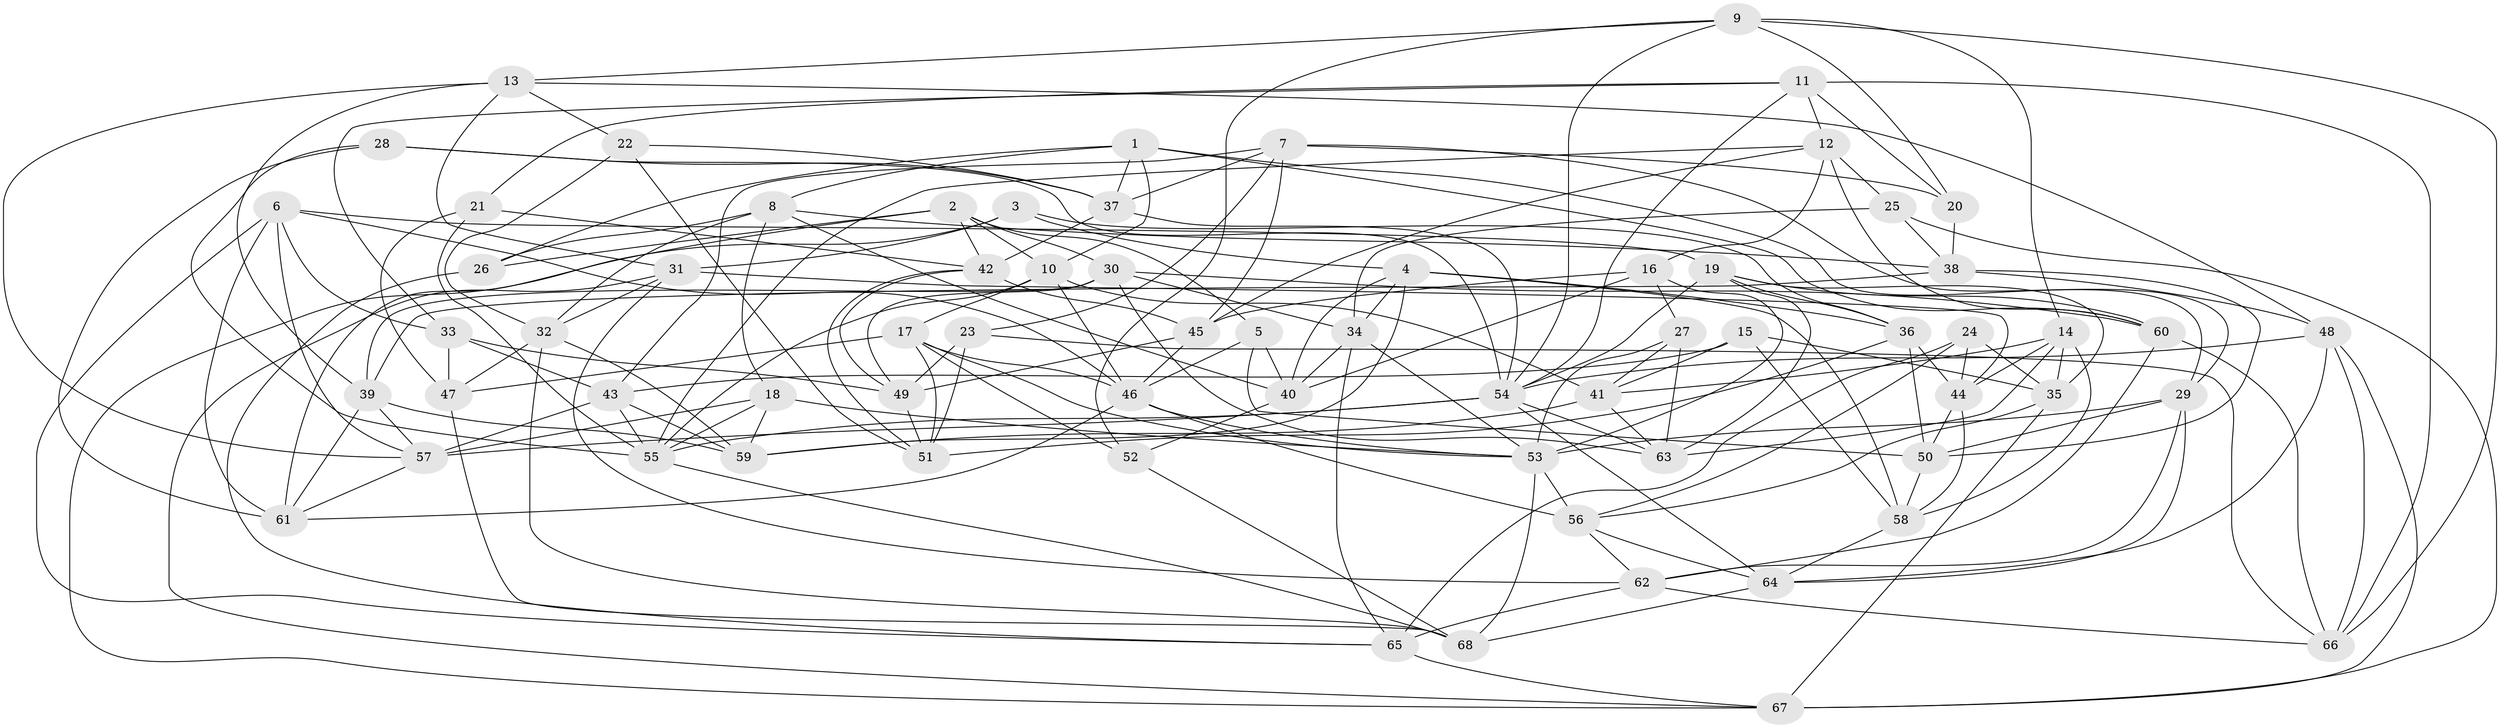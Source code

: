 // original degree distribution, {4: 1.0}
// Generated by graph-tools (version 1.1) at 2025/50/03/09/25 03:50:52]
// undirected, 68 vertices, 195 edges
graph export_dot {
graph [start="1"]
  node [color=gray90,style=filled];
  1;
  2;
  3;
  4;
  5;
  6;
  7;
  8;
  9;
  10;
  11;
  12;
  13;
  14;
  15;
  16;
  17;
  18;
  19;
  20;
  21;
  22;
  23;
  24;
  25;
  26;
  27;
  28;
  29;
  30;
  31;
  32;
  33;
  34;
  35;
  36;
  37;
  38;
  39;
  40;
  41;
  42;
  43;
  44;
  45;
  46;
  47;
  48;
  49;
  50;
  51;
  52;
  53;
  54;
  55;
  56;
  57;
  58;
  59;
  60;
  61;
  62;
  63;
  64;
  65;
  66;
  67;
  68;
  1 -- 8 [weight=1.0];
  1 -- 10 [weight=1.0];
  1 -- 26 [weight=1.0];
  1 -- 29 [weight=1.0];
  1 -- 37 [weight=1.0];
  1 -- 60 [weight=1.0];
  2 -- 5 [weight=1.0];
  2 -- 10 [weight=1.0];
  2 -- 26 [weight=1.0];
  2 -- 30 [weight=1.0];
  2 -- 42 [weight=1.0];
  2 -- 61 [weight=1.0];
  3 -- 4 [weight=1.0];
  3 -- 31 [weight=1.0];
  3 -- 36 [weight=1.0];
  3 -- 67 [weight=1.0];
  4 -- 34 [weight=1.0];
  4 -- 36 [weight=1.0];
  4 -- 40 [weight=1.0];
  4 -- 58 [weight=1.0];
  4 -- 59 [weight=1.0];
  5 -- 40 [weight=1.0];
  5 -- 46 [weight=1.0];
  5 -- 50 [weight=1.0];
  6 -- 19 [weight=1.0];
  6 -- 33 [weight=1.0];
  6 -- 46 [weight=1.0];
  6 -- 57 [weight=1.0];
  6 -- 61 [weight=1.0];
  6 -- 65 [weight=1.0];
  7 -- 20 [weight=1.0];
  7 -- 23 [weight=1.0];
  7 -- 29 [weight=1.0];
  7 -- 37 [weight=1.0];
  7 -- 43 [weight=1.0];
  7 -- 45 [weight=1.0];
  8 -- 18 [weight=1.0];
  8 -- 26 [weight=1.0];
  8 -- 32 [weight=1.0];
  8 -- 38 [weight=1.0];
  8 -- 40 [weight=1.0];
  9 -- 13 [weight=1.0];
  9 -- 14 [weight=1.0];
  9 -- 20 [weight=1.0];
  9 -- 52 [weight=1.0];
  9 -- 54 [weight=1.0];
  9 -- 66 [weight=1.0];
  10 -- 17 [weight=1.0];
  10 -- 41 [weight=1.0];
  10 -- 46 [weight=1.0];
  10 -- 55 [weight=1.0];
  11 -- 12 [weight=1.0];
  11 -- 20 [weight=1.0];
  11 -- 21 [weight=1.0];
  11 -- 33 [weight=1.0];
  11 -- 54 [weight=1.0];
  11 -- 66 [weight=1.0];
  12 -- 16 [weight=1.0];
  12 -- 25 [weight=1.0];
  12 -- 45 [weight=1.0];
  12 -- 55 [weight=1.0];
  12 -- 60 [weight=1.0];
  13 -- 22 [weight=1.0];
  13 -- 31 [weight=1.0];
  13 -- 39 [weight=1.0];
  13 -- 48 [weight=1.0];
  13 -- 57 [weight=1.0];
  14 -- 35 [weight=1.0];
  14 -- 41 [weight=1.0];
  14 -- 44 [weight=1.0];
  14 -- 58 [weight=1.0];
  14 -- 63 [weight=1.0];
  15 -- 35 [weight=1.0];
  15 -- 41 [weight=1.0];
  15 -- 43 [weight=1.0];
  15 -- 58 [weight=1.0];
  16 -- 27 [weight=1.0];
  16 -- 40 [weight=1.0];
  16 -- 45 [weight=1.0];
  16 -- 53 [weight=2.0];
  17 -- 46 [weight=1.0];
  17 -- 47 [weight=1.0];
  17 -- 51 [weight=1.0];
  17 -- 52 [weight=1.0];
  17 -- 53 [weight=1.0];
  18 -- 53 [weight=1.0];
  18 -- 55 [weight=1.0];
  18 -- 57 [weight=2.0];
  18 -- 59 [weight=1.0];
  19 -- 35 [weight=1.0];
  19 -- 36 [weight=1.0];
  19 -- 54 [weight=1.0];
  19 -- 60 [weight=1.0];
  19 -- 63 [weight=1.0];
  20 -- 38 [weight=1.0];
  21 -- 42 [weight=1.0];
  21 -- 47 [weight=1.0];
  21 -- 55 [weight=1.0];
  22 -- 32 [weight=1.0];
  22 -- 37 [weight=1.0];
  22 -- 51 [weight=1.0];
  23 -- 49 [weight=1.0];
  23 -- 51 [weight=1.0];
  23 -- 66 [weight=1.0];
  24 -- 35 [weight=1.0];
  24 -- 44 [weight=1.0];
  24 -- 56 [weight=1.0];
  24 -- 65 [weight=1.0];
  25 -- 34 [weight=1.0];
  25 -- 38 [weight=1.0];
  25 -- 67 [weight=1.0];
  26 -- 65 [weight=1.0];
  27 -- 41 [weight=1.0];
  27 -- 53 [weight=1.0];
  27 -- 63 [weight=1.0];
  28 -- 37 [weight=1.0];
  28 -- 54 [weight=1.0];
  28 -- 55 [weight=1.0];
  28 -- 61 [weight=1.0];
  29 -- 50 [weight=1.0];
  29 -- 53 [weight=1.0];
  29 -- 62 [weight=1.0];
  29 -- 64 [weight=1.0];
  30 -- 34 [weight=1.0];
  30 -- 39 [weight=1.0];
  30 -- 49 [weight=1.0];
  30 -- 60 [weight=1.0];
  30 -- 63 [weight=1.0];
  31 -- 32 [weight=1.0];
  31 -- 44 [weight=1.0];
  31 -- 62 [weight=1.0];
  31 -- 67 [weight=1.0];
  32 -- 47 [weight=1.0];
  32 -- 59 [weight=1.0];
  32 -- 68 [weight=1.0];
  33 -- 43 [weight=1.0];
  33 -- 47 [weight=2.0];
  33 -- 49 [weight=1.0];
  34 -- 40 [weight=1.0];
  34 -- 53 [weight=1.0];
  34 -- 65 [weight=1.0];
  35 -- 56 [weight=1.0];
  35 -- 67 [weight=1.0];
  36 -- 44 [weight=1.0];
  36 -- 50 [weight=1.0];
  36 -- 51 [weight=1.0];
  37 -- 42 [weight=1.0];
  37 -- 54 [weight=1.0];
  38 -- 39 [weight=1.0];
  38 -- 48 [weight=1.0];
  38 -- 50 [weight=1.0];
  39 -- 57 [weight=1.0];
  39 -- 59 [weight=1.0];
  39 -- 61 [weight=1.0];
  40 -- 52 [weight=1.0];
  41 -- 59 [weight=1.0];
  41 -- 63 [weight=1.0];
  42 -- 45 [weight=1.0];
  42 -- 49 [weight=1.0];
  42 -- 51 [weight=1.0];
  43 -- 55 [weight=1.0];
  43 -- 57 [weight=1.0];
  43 -- 59 [weight=1.0];
  44 -- 50 [weight=1.0];
  44 -- 58 [weight=1.0];
  45 -- 46 [weight=1.0];
  45 -- 49 [weight=1.0];
  46 -- 53 [weight=1.0];
  46 -- 56 [weight=1.0];
  46 -- 61 [weight=1.0];
  47 -- 68 [weight=1.0];
  48 -- 54 [weight=1.0];
  48 -- 64 [weight=1.0];
  48 -- 66 [weight=1.0];
  48 -- 67 [weight=1.0];
  49 -- 51 [weight=1.0];
  50 -- 58 [weight=1.0];
  52 -- 68 [weight=1.0];
  53 -- 56 [weight=1.0];
  53 -- 68 [weight=1.0];
  54 -- 55 [weight=1.0];
  54 -- 57 [weight=1.0];
  54 -- 63 [weight=1.0];
  54 -- 64 [weight=1.0];
  55 -- 68 [weight=1.0];
  56 -- 62 [weight=1.0];
  56 -- 64 [weight=1.0];
  57 -- 61 [weight=1.0];
  58 -- 64 [weight=1.0];
  60 -- 62 [weight=1.0];
  60 -- 66 [weight=1.0];
  62 -- 65 [weight=1.0];
  62 -- 66 [weight=1.0];
  64 -- 68 [weight=1.0];
  65 -- 67 [weight=1.0];
}
